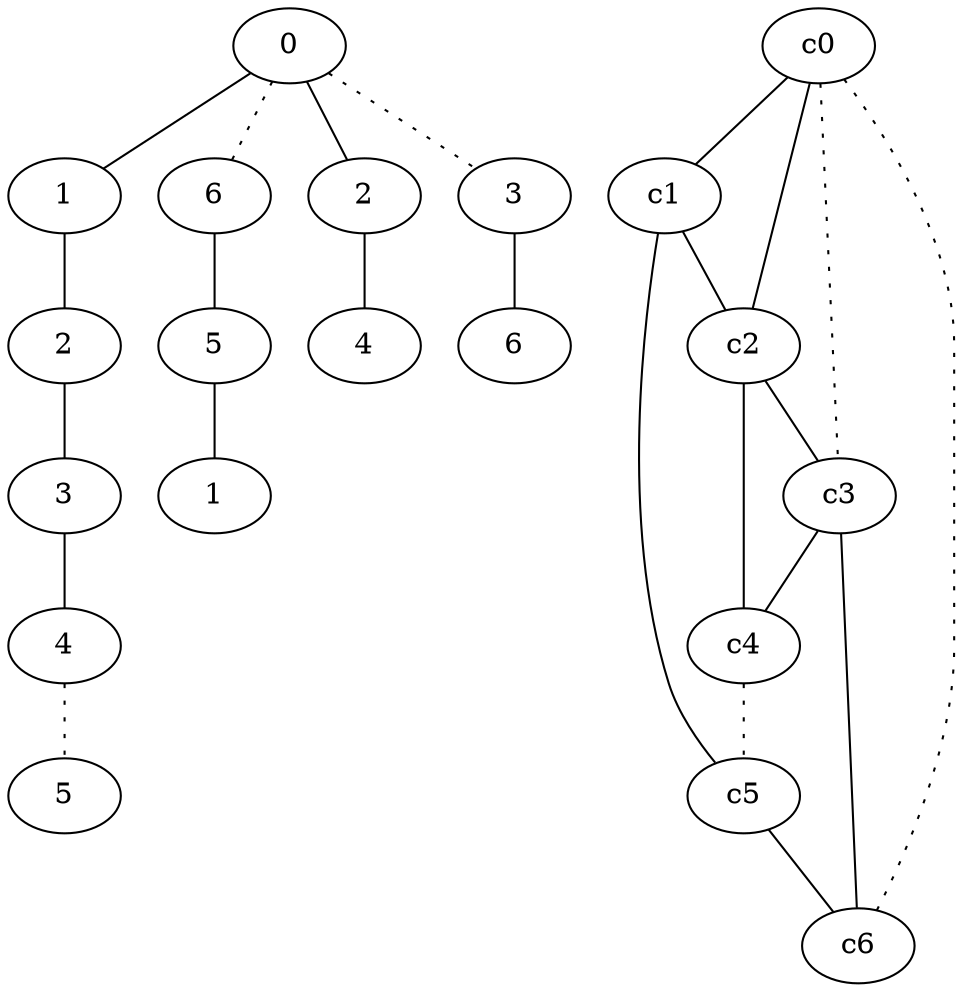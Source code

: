 graph {
a0[label=0];
a1[label=1];
a2[label=2];
a3[label=3];
a4[label=4];
a5[label=5];
a6[label=6];
a7[label=5];
a8[label=1];
a9[label=2];
a10[label=4];
a11[label=3];
a12[label=6];
a0 -- a1;
a0 -- a6 [style=dotted];
a0 -- a9;
a0 -- a11 [style=dotted];
a1 -- a2;
a2 -- a3;
a3 -- a4;
a4 -- a5 [style=dotted];
a6 -- a7;
a7 -- a8;
a9 -- a10;
a11 -- a12;
c0 -- c1;
c0 -- c2;
c0 -- c3 [style=dotted];
c0 -- c6 [style=dotted];
c1 -- c2;
c1 -- c5;
c2 -- c3;
c2 -- c4;
c3 -- c4;
c3 -- c6;
c4 -- c5 [style=dotted];
c5 -- c6;
}
